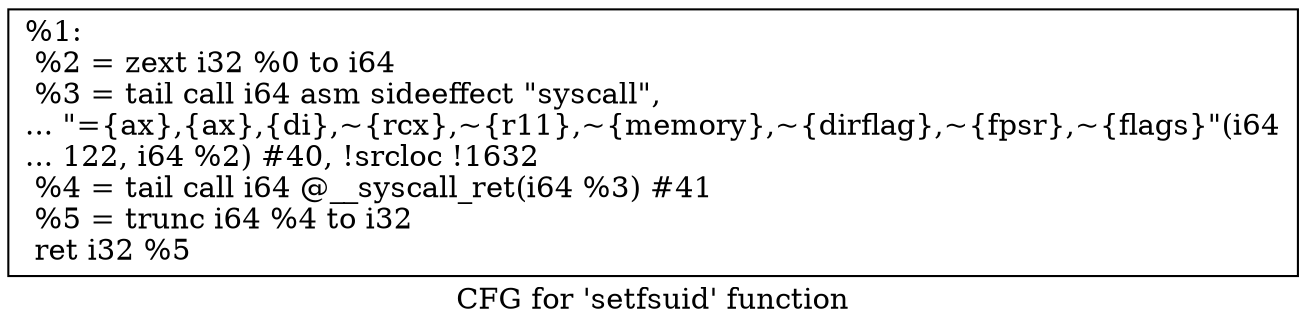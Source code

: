 digraph "CFG for 'setfsuid' function" {
	label="CFG for 'setfsuid' function";

	Node0x1dcde50 [shape=record,label="{%1:\l  %2 = zext i32 %0 to i64\l  %3 = tail call i64 asm sideeffect \"syscall\",\l... \"=\{ax\},\{ax\},\{di\},~\{rcx\},~\{r11\},~\{memory\},~\{dirflag\},~\{fpsr\},~\{flags\}\"(i64\l... 122, i64 %2) #40, !srcloc !1632\l  %4 = tail call i64 @__syscall_ret(i64 %3) #41\l  %5 = trunc i64 %4 to i32\l  ret i32 %5\l}"];
}
